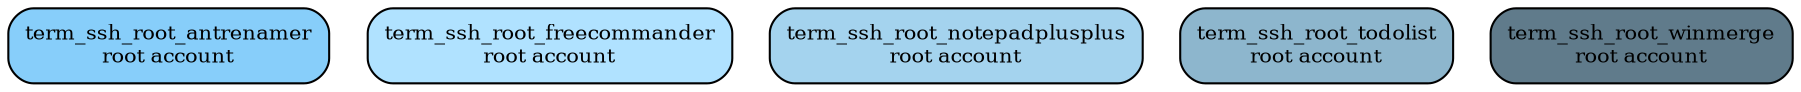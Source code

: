 digraph docker
{
 "term_ssh_root_antrenamer" [label="term_ssh_root_antrenamer\nroot account",shape=box,fillcolor="lightskyblue",style="filled,rounded", fontsize="10.0"];
 "term_ssh_root_freecommander" [label="term_ssh_root_freecommander\nroot account",shape=box,fillcolor="lightskyblue1",style="filled,rounded", fontsize="10.0"];
 "term_ssh_root_notepadplusplus" [label="term_ssh_root_notepadplusplus\nroot account",shape=box,fillcolor="lightskyblue2",style="filled,rounded", fontsize="10.0"];
 "term_ssh_root_todolist" [label="term_ssh_root_todolist\nroot account",shape=box,fillcolor="lightskyblue3",style="filled,rounded", fontsize="10.0"];
 "term_ssh_root_winmerge" [label="term_ssh_root_winmerge\nroot account",shape=box,fillcolor="lightskyblue4",style="filled,rounded", fontsize="10.0"];
}
